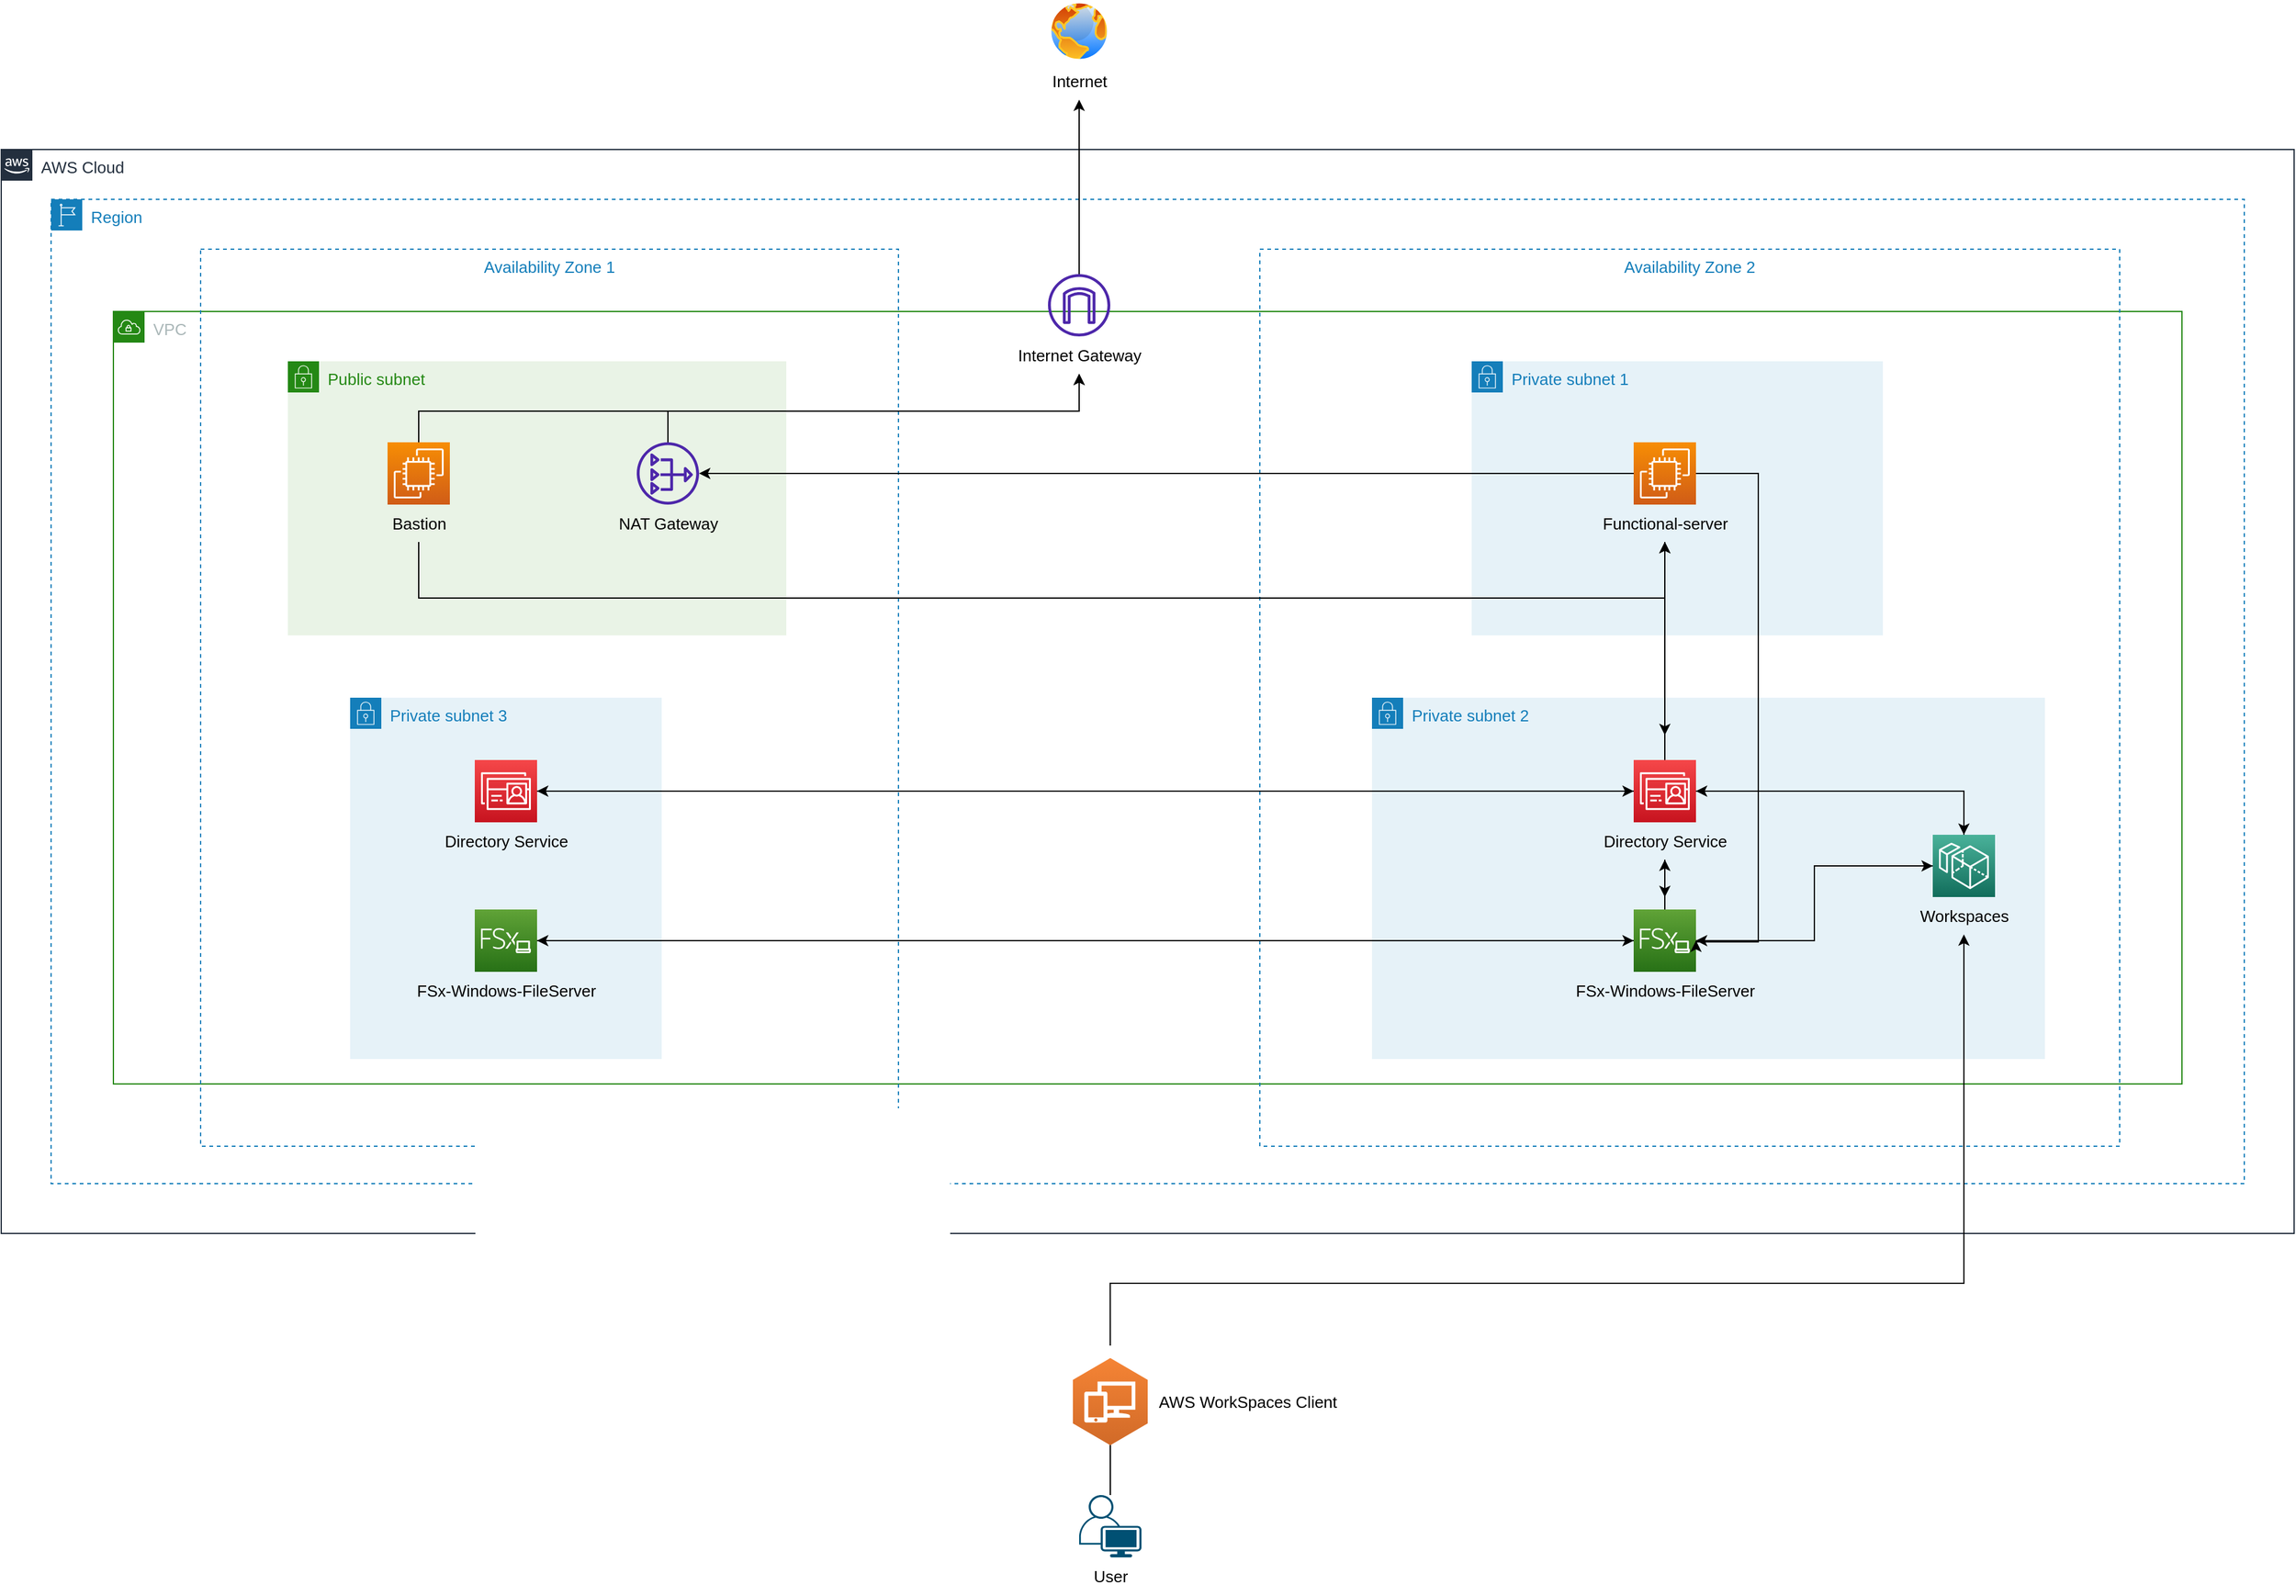 <mxfile version="20.2.4" type="device"><diagram id="jG1iG6BvW0u7Mxntp6c9" name="Page-1"><mxGraphModel dx="2746" dy="2105" grid="1" gridSize="10" guides="1" tooltips="1" connect="1" arrows="1" fold="1" page="1" pageScale="1" pageWidth="850" pageHeight="1100" math="0" shadow="0"><root><mxCell id="0"/><mxCell id="1" parent="0"/><mxCell id="PCB28APP8WFOiFfXfK2i-27" value="&lt;font style=&quot;font-size: 13px;&quot;&gt;VPC&lt;/font&gt;" style="points=[[0,0],[0.25,0],[0.5,0],[0.75,0],[1,0],[1,0.25],[1,0.5],[1,0.75],[1,1],[0.75,1],[0.5,1],[0.25,1],[0,1],[0,0.75],[0,0.5],[0,0.25]];outlineConnect=0;gradientColor=none;html=1;whiteSpace=wrap;fontSize=12;fontStyle=0;container=1;pointerEvents=0;collapsible=0;recursiveResize=0;shape=mxgraph.aws4.group;grIcon=mxgraph.aws4.group_vpc;strokeColor=#248814;fillColor=none;verticalAlign=top;align=left;spacingLeft=30;fontColor=#AAB7B8;dashed=0;" vertex="1" parent="1"><mxGeometry x="-350" y="100" width="1660" height="620" as="geometry"/></mxCell><mxCell id="PCB28APP8WFOiFfXfK2i-84" value="&lt;font style=&quot;font-size: 13px;&quot;&gt;Private subnet 3&lt;/font&gt;" style="points=[[0,0],[0.25,0],[0.5,0],[0.75,0],[1,0],[1,0.25],[1,0.5],[1,0.75],[1,1],[0.75,1],[0.5,1],[0.25,1],[0,1],[0,0.75],[0,0.5],[0,0.25]];outlineConnect=0;gradientColor=none;html=1;whiteSpace=wrap;fontSize=12;fontStyle=0;container=1;pointerEvents=0;collapsible=0;recursiveResize=0;shape=mxgraph.aws4.group;grIcon=mxgraph.aws4.group_security_group;grStroke=0;strokeColor=#147EBA;fillColor=#E6F2F8;verticalAlign=top;align=left;spacingLeft=30;fontColor=#147EBA;dashed=0;" vertex="1" parent="PCB28APP8WFOiFfXfK2i-27"><mxGeometry x="190" y="310" width="250" height="290" as="geometry"/></mxCell><mxCell id="PCB28APP8WFOiFfXfK2i-29" value="&lt;font style=&quot;font-size: 13px;&quot;&gt;Internet Gateway&lt;/font&gt;" style="text;html=1;align=center;verticalAlign=middle;resizable=0;points=[];autosize=1;strokeColor=none;fillColor=none;" vertex="1" parent="PCB28APP8WFOiFfXfK2i-27"><mxGeometry x="715" y="20" width="120" height="30" as="geometry"/></mxCell><mxCell id="PCB28APP8WFOiFfXfK2i-60" value="&lt;font style=&quot;font-size: 13px;&quot;&gt;Region&lt;/font&gt;" style="points=[[0,0],[0.25,0],[0.5,0],[0.75,0],[1,0],[1,0.25],[1,0.5],[1,0.75],[1,1],[0.75,1],[0.5,1],[0.25,1],[0,1],[0,0.75],[0,0.5],[0,0.25]];outlineConnect=0;gradientColor=none;html=1;whiteSpace=wrap;fontSize=12;fontStyle=0;container=1;pointerEvents=0;collapsible=0;recursiveResize=0;shape=mxgraph.aws4.group;grIcon=mxgraph.aws4.group_region;strokeColor=#147EBA;fillColor=none;verticalAlign=top;align=left;spacingLeft=30;fontColor=#147EBA;dashed=1;" vertex="1" parent="1"><mxGeometry x="-400" y="10" width="1760" height="790" as="geometry"/></mxCell><mxCell id="PCB28APP8WFOiFfXfK2i-61" value="&lt;font style=&quot;font-size: 13px;&quot;&gt;AWS Cloud&lt;/font&gt;" style="points=[[0,0],[0.25,0],[0.5,0],[0.75,0],[1,0],[1,0.25],[1,0.5],[1,0.75],[1,1],[0.75,1],[0.5,1],[0.25,1],[0,1],[0,0.75],[0,0.5],[0,0.25]];outlineConnect=0;gradientColor=none;html=1;whiteSpace=wrap;fontSize=12;fontStyle=0;container=1;pointerEvents=0;collapsible=0;recursiveResize=0;shape=mxgraph.aws4.group;grIcon=mxgraph.aws4.group_aws_cloud_alt;strokeColor=#232F3E;fillColor=none;verticalAlign=top;align=left;spacingLeft=30;fontColor=#232F3E;dashed=0;" vertex="1" parent="1"><mxGeometry x="-440" y="-30" width="1840" height="870" as="geometry"/></mxCell><mxCell id="PCB28APP8WFOiFfXfK2i-5" value="" style="sketch=0;points=[[0,0,0],[0.25,0,0],[0.5,0,0],[0.75,0,0],[1,0,0],[0,1,0],[0.25,1,0],[0.5,1,0],[0.75,1,0],[1,1,0],[0,0.25,0],[0,0.5,0],[0,0.75,0],[1,0.25,0],[1,0.5,0],[1,0.75,0]];outlineConnect=0;fontColor=#232F3E;gradientColor=#F54749;gradientDirection=north;fillColor=#C7131F;strokeColor=#ffffff;dashed=0;verticalLabelPosition=bottom;verticalAlign=top;align=center;html=1;fontSize=12;fontStyle=0;aspect=fixed;shape=mxgraph.aws4.resourceIcon;resIcon=mxgraph.aws4.directory_service;" vertex="1" parent="PCB28APP8WFOiFfXfK2i-61"><mxGeometry x="380" y="490" width="50" height="50" as="geometry"/></mxCell><mxCell id="PCB28APP8WFOiFfXfK2i-9" value="" style="sketch=0;points=[[0,0,0],[0.25,0,0],[0.5,0,0],[0.75,0,0],[1,0,0],[0,1,0],[0.25,1,0],[0.5,1,0],[0.75,1,0],[1,1,0],[0,0.25,0],[0,0.5,0],[0,0.75,0],[1,0.25,0],[1,0.5,0],[1,0.75,0]];outlineConnect=0;fontColor=#232F3E;gradientColor=#60A337;gradientDirection=north;fillColor=#277116;strokeColor=#ffffff;dashed=0;verticalLabelPosition=bottom;verticalAlign=top;align=center;html=1;fontSize=12;fontStyle=0;aspect=fixed;shape=mxgraph.aws4.resourceIcon;resIcon=mxgraph.aws4.fsx_for_windows_file_server;" vertex="1" parent="PCB28APP8WFOiFfXfK2i-61"><mxGeometry x="380" y="610" width="50" height="50" as="geometry"/></mxCell><mxCell id="PCB28APP8WFOiFfXfK2i-85" value="&lt;font style=&quot;font-size: 13px;&quot;&gt;Directory Service&lt;/font&gt;" style="text;html=1;align=center;verticalAlign=middle;resizable=0;points=[];autosize=1;strokeColor=none;fillColor=none;" vertex="1" parent="PCB28APP8WFOiFfXfK2i-61"><mxGeometry x="345" y="540" width="120" height="30" as="geometry"/></mxCell><mxCell id="PCB28APP8WFOiFfXfK2i-18" value="&lt;font style=&quot;font-size: 13px;&quot;&gt;FSx-Windows-FileServer&lt;/font&gt;" style="text;html=1;align=center;verticalAlign=middle;resizable=0;points=[];autosize=1;strokeColor=none;fillColor=none;" vertex="1" parent="PCB28APP8WFOiFfXfK2i-61"><mxGeometry x="320" y="660" width="170" height="30" as="geometry"/></mxCell><mxCell id="PCB28APP8WFOiFfXfK2i-24" value="Availability Zone 1" style="fillColor=none;strokeColor=#147EBA;dashed=1;verticalAlign=top;fontStyle=0;fontColor=#147EBA;fontSize=13;" vertex="1" parent="PCB28APP8WFOiFfXfK2i-61"><mxGeometry x="160" y="80" width="560" height="720" as="geometry"/></mxCell><mxCell id="PCB28APP8WFOiFfXfK2i-75" value="AWS WorkSpaces Client" style="text;html=1;align=center;verticalAlign=middle;resizable=0;points=[];autosize=1;strokeColor=none;fillColor=none;fontSize=13;" vertex="1" parent="1"><mxGeometry x="475" y="960" width="170" height="30" as="geometry"/></mxCell><mxCell id="PCB28APP8WFOiFfXfK2i-25" value="Availability Zone 2" style="fillColor=none;strokeColor=#147EBA;dashed=1;verticalAlign=top;fontStyle=0;fontColor=#147EBA;fontSize=13;" vertex="1" parent="1"><mxGeometry x="570" y="50" width="690" height="720" as="geometry"/></mxCell><mxCell id="PCB28APP8WFOiFfXfK2i-22" value="&lt;font style=&quot;font-size: 13px;&quot;&gt;Private subnet 2&lt;/font&gt;" style="points=[[0,0],[0.25,0],[0.5,0],[0.75,0],[1,0],[1,0.25],[1,0.5],[1,0.75],[1,1],[0.75,1],[0.5,1],[0.25,1],[0,1],[0,0.75],[0,0.5],[0,0.25]];outlineConnect=0;gradientColor=none;html=1;whiteSpace=wrap;fontSize=12;fontStyle=0;container=1;pointerEvents=0;collapsible=0;recursiveResize=0;shape=mxgraph.aws4.group;grIcon=mxgraph.aws4.group_security_group;grStroke=0;strokeColor=#147EBA;fillColor=#E6F2F8;verticalAlign=top;align=left;spacingLeft=30;fontColor=#147EBA;dashed=0;" vertex="1" parent="1"><mxGeometry x="660" y="410" width="540" height="290" as="geometry"/></mxCell><mxCell id="PCB28APP8WFOiFfXfK2i-10" value="" style="sketch=0;points=[[0,0,0],[0.25,0,0],[0.5,0,0],[0.75,0,0],[1,0,0],[0,1,0],[0.25,1,0],[0.5,1,0],[0.75,1,0],[1,1,0],[0,0.25,0],[0,0.5,0],[0,0.75,0],[1,0.25,0],[1,0.5,0],[1,0.75,0]];outlineConnect=0;fontColor=#232F3E;gradientColor=#60A337;gradientDirection=north;fillColor=#277116;strokeColor=#ffffff;dashed=0;verticalLabelPosition=bottom;verticalAlign=top;align=center;html=1;fontSize=12;fontStyle=0;aspect=fixed;shape=mxgraph.aws4.resourceIcon;resIcon=mxgraph.aws4.fsx_for_windows_file_server;" vertex="1" parent="PCB28APP8WFOiFfXfK2i-22"><mxGeometry x="210" y="170" width="50" height="50" as="geometry"/></mxCell><mxCell id="PCB28APP8WFOiFfXfK2i-7" value="" style="sketch=0;points=[[0,0,0],[0.25,0,0],[0.5,0,0],[0.75,0,0],[1,0,0],[0,1,0],[0.25,1,0],[0.5,1,0],[0.75,1,0],[1,1,0],[0,0.25,0],[0,0.5,0],[0,0.75,0],[1,0.25,0],[1,0.5,0],[1,0.75,0]];outlineConnect=0;fontColor=#232F3E;gradientColor=#F54749;gradientDirection=north;fillColor=#C7131F;strokeColor=#ffffff;dashed=0;verticalLabelPosition=bottom;verticalAlign=top;align=center;html=1;fontSize=12;fontStyle=0;aspect=fixed;shape=mxgraph.aws4.resourceIcon;resIcon=mxgraph.aws4.directory_service;" vertex="1" parent="PCB28APP8WFOiFfXfK2i-22"><mxGeometry x="210" y="50" width="50" height="50" as="geometry"/></mxCell><mxCell id="PCB28APP8WFOiFfXfK2i-21" value="&lt;font style=&quot;font-size: 13px;&quot;&gt;Private subnet 1&lt;/font&gt;" style="points=[[0,0],[0.25,0],[0.5,0],[0.75,0],[1,0],[1,0.25],[1,0.5],[1,0.75],[1,1],[0.75,1],[0.5,1],[0.25,1],[0,1],[0,0.75],[0,0.5],[0,0.25]];outlineConnect=0;gradientColor=none;html=1;whiteSpace=wrap;fontSize=12;fontStyle=0;container=0;pointerEvents=0;collapsible=0;recursiveResize=0;shape=mxgraph.aws4.group;grIcon=mxgraph.aws4.group_security_group;grStroke=0;strokeColor=#147EBA;fillColor=#E6F2F8;verticalAlign=top;align=left;spacingLeft=30;fontColor=#147EBA;dashed=0;" vertex="1" parent="1"><mxGeometry x="740" y="140" width="330" height="220" as="geometry"/></mxCell><mxCell id="PCB28APP8WFOiFfXfK2i-20" value="&lt;font style=&quot;font-size: 13px;&quot;&gt;Public subnet&lt;/font&gt;" style="points=[[0,0],[0.25,0],[0.5,0],[0.75,0],[1,0],[1,0.25],[1,0.5],[1,0.75],[1,1],[0.75,1],[0.5,1],[0.25,1],[0,1],[0,0.75],[0,0.5],[0,0.25]];outlineConnect=0;gradientColor=none;html=1;whiteSpace=wrap;fontSize=12;fontStyle=0;container=1;pointerEvents=0;collapsible=0;recursiveResize=0;shape=mxgraph.aws4.group;grIcon=mxgraph.aws4.group_security_group;grStroke=0;strokeColor=#248814;fillColor=#E9F3E6;verticalAlign=top;align=left;spacingLeft=30;fontColor=#248814;dashed=0;" vertex="1" parent="1"><mxGeometry x="-210" y="140" width="400" height="220" as="geometry"/></mxCell><mxCell id="PCB28APP8WFOiFfXfK2i-30" style="edgeStyle=orthogonalEdgeStyle;rounded=0;orthogonalLoop=1;jettySize=auto;html=1;fontSize=13;" edge="1" parent="1" source="PCB28APP8WFOiFfXfK2i-1" target="PCB28APP8WFOiFfXfK2i-29"><mxGeometry relative="1" as="geometry"><Array as="points"><mxPoint x="-105" y="180"/><mxPoint x="425" y="180"/></Array></mxGeometry></mxCell><mxCell id="PCB28APP8WFOiFfXfK2i-1" value="" style="sketch=0;points=[[0,0,0],[0.25,0,0],[0.5,0,0],[0.75,0,0],[1,0,0],[0,1,0],[0.25,1,0],[0.5,1,0],[0.75,1,0],[1,1,0],[0,0.25,0],[0,0.5,0],[0,0.75,0],[1,0.25,0],[1,0.5,0],[1,0.75,0]];outlineConnect=0;fontColor=#232F3E;gradientColor=#F78E04;gradientDirection=north;fillColor=#D05C17;strokeColor=#ffffff;dashed=0;verticalLabelPosition=bottom;verticalAlign=top;align=center;html=1;fontSize=12;fontStyle=0;aspect=fixed;shape=mxgraph.aws4.resourceIcon;resIcon=mxgraph.aws4.ec2;" vertex="1" parent="1"><mxGeometry x="-130" y="205" width="50" height="50" as="geometry"/></mxCell><mxCell id="PCB28APP8WFOiFfXfK2i-26" style="edgeStyle=orthogonalEdgeStyle;rounded=0;orthogonalLoop=1;jettySize=auto;html=1;fontSize=13;" edge="1" parent="1" source="PCB28APP8WFOiFfXfK2i-2" target="PCB28APP8WFOiFfXfK2i-13"><mxGeometry relative="1" as="geometry"/></mxCell><mxCell id="PCB28APP8WFOiFfXfK2i-76" style="edgeStyle=orthogonalEdgeStyle;rounded=0;orthogonalLoop=1;jettySize=auto;html=1;fontSize=13;" edge="1" parent="1" source="PCB28APP8WFOiFfXfK2i-3" target="PCB28APP8WFOiFfXfK2i-4"><mxGeometry relative="1" as="geometry"><Array as="points"><mxPoint x="-105" y="330"/><mxPoint x="895" y="330"/></Array></mxGeometry></mxCell><mxCell id="PCB28APP8WFOiFfXfK2i-3" value="&lt;font style=&quot;font-size: 13px;&quot;&gt;Bastion&lt;/font&gt;" style="text;html=1;align=center;verticalAlign=middle;resizable=0;points=[];autosize=1;strokeColor=none;fillColor=none;" vertex="1" parent="1"><mxGeometry x="-140" y="255" width="70" height="30" as="geometry"/></mxCell><mxCell id="PCB28APP8WFOiFfXfK2i-32" style="edgeStyle=orthogonalEdgeStyle;rounded=0;orthogonalLoop=1;jettySize=auto;html=1;fontSize=13;" edge="1" parent="1" source="PCB28APP8WFOiFfXfK2i-5" target="PCB28APP8WFOiFfXfK2i-7"><mxGeometry relative="1" as="geometry"/></mxCell><mxCell id="PCB28APP8WFOiFfXfK2i-33" style="edgeStyle=orthogonalEdgeStyle;rounded=0;orthogonalLoop=1;jettySize=auto;html=1;fontSize=13;" edge="1" parent="1" source="PCB28APP8WFOiFfXfK2i-7" target="PCB28APP8WFOiFfXfK2i-5"><mxGeometry relative="1" as="geometry"><Array as="points"><mxPoint x="540" y="485"/><mxPoint x="540" y="485"/></Array></mxGeometry></mxCell><mxCell id="PCB28APP8WFOiFfXfK2i-34" style="edgeStyle=orthogonalEdgeStyle;rounded=0;orthogonalLoop=1;jettySize=auto;html=1;fontSize=13;" edge="1" parent="1" source="PCB28APP8WFOiFfXfK2i-7" target="PCB28APP8WFOiFfXfK2i-4"><mxGeometry relative="1" as="geometry"/></mxCell><mxCell id="PCB28APP8WFOiFfXfK2i-38" style="edgeStyle=orthogonalEdgeStyle;rounded=0;orthogonalLoop=1;jettySize=auto;html=1;fontSize=13;" edge="1" parent="1" source="PCB28APP8WFOiFfXfK2i-7" target="PCB28APP8WFOiFfXfK2i-16"><mxGeometry relative="1" as="geometry"/></mxCell><mxCell id="PCB28APP8WFOiFfXfK2i-58" style="edgeStyle=orthogonalEdgeStyle;rounded=0;orthogonalLoop=1;jettySize=auto;html=1;fontSize=13;" edge="1" parent="1" source="PCB28APP8WFOiFfXfK2i-8"><mxGeometry relative="1" as="geometry"><mxPoint x="895" y="570" as="targetPoint"/></mxGeometry></mxCell><mxCell id="PCB28APP8WFOiFfXfK2i-8" value="&lt;font style=&quot;font-size: 13px;&quot;&gt;Directory Service&lt;/font&gt;" style="text;html=1;align=center;verticalAlign=middle;resizable=0;points=[];autosize=1;strokeColor=none;fillColor=none;" vertex="1" parent="1"><mxGeometry x="835" y="510" width="120" height="30" as="geometry"/></mxCell><mxCell id="PCB28APP8WFOiFfXfK2i-57" style="edgeStyle=orthogonalEdgeStyle;rounded=0;orthogonalLoop=1;jettySize=auto;html=1;fontSize=13;" edge="1" parent="1" source="PCB28APP8WFOiFfXfK2i-10" target="PCB28APP8WFOiFfXfK2i-8"><mxGeometry relative="1" as="geometry"/></mxCell><mxCell id="PCB28APP8WFOiFfXfK2i-88" style="edgeStyle=orthogonalEdgeStyle;rounded=0;orthogonalLoop=1;jettySize=auto;html=1;fontSize=13;" edge="1" parent="1" source="PCB28APP8WFOiFfXfK2i-10" target="PCB28APP8WFOiFfXfK2i-9"><mxGeometry relative="1" as="geometry"/></mxCell><mxCell id="PCB28APP8WFOiFfXfK2i-12" value="&lt;font style=&quot;font-size: 13px;&quot;&gt;FSx-Windows-FileServer&lt;/font&gt;" style="text;html=1;align=center;verticalAlign=middle;resizable=0;points=[];autosize=1;strokeColor=none;fillColor=none;" vertex="1" parent="1"><mxGeometry x="810" y="630" width="170" height="30" as="geometry"/></mxCell><mxCell id="PCB28APP8WFOiFfXfK2i-31" style="edgeStyle=orthogonalEdgeStyle;rounded=0;orthogonalLoop=1;jettySize=auto;html=1;fontSize=13;" edge="1" parent="1" source="PCB28APP8WFOiFfXfK2i-13" target="PCB28APP8WFOiFfXfK2i-29"><mxGeometry relative="1" as="geometry"><Array as="points"><mxPoint x="95" y="180"/><mxPoint x="425" y="180"/></Array></mxGeometry></mxCell><mxCell id="PCB28APP8WFOiFfXfK2i-13" value="" style="sketch=0;outlineConnect=0;fontColor=#232F3E;gradientColor=none;fillColor=#4D27AA;strokeColor=none;dashed=0;verticalLabelPosition=bottom;verticalAlign=top;align=center;html=1;fontSize=12;fontStyle=0;aspect=fixed;pointerEvents=1;shape=mxgraph.aws4.nat_gateway;" vertex="1" parent="1"><mxGeometry x="70" y="205" width="50" height="50" as="geometry"/></mxCell><mxCell id="PCB28APP8WFOiFfXfK2i-14" value="&lt;font style=&quot;font-size: 13px;&quot;&gt;NAT Gateway&lt;/font&gt;" style="text;html=1;align=center;verticalAlign=middle;resizable=0;points=[];autosize=1;strokeColor=none;fillColor=none;" vertex="1" parent="1"><mxGeometry x="45" y="255" width="100" height="30" as="geometry"/></mxCell><mxCell id="PCB28APP8WFOiFfXfK2i-39" style="edgeStyle=orthogonalEdgeStyle;rounded=0;orthogonalLoop=1;jettySize=auto;html=1;entryX=1;entryY=0.5;entryDx=0;entryDy=0;entryPerimeter=0;fontSize=13;" edge="1" parent="1" source="PCB28APP8WFOiFfXfK2i-16" target="PCB28APP8WFOiFfXfK2i-7"><mxGeometry relative="1" as="geometry"><Array as="points"><mxPoint x="1135" y="485"/></Array></mxGeometry></mxCell><mxCell id="PCB28APP8WFOiFfXfK2i-91" style="edgeStyle=orthogonalEdgeStyle;rounded=0;orthogonalLoop=1;jettySize=auto;html=1;entryX=1;entryY=0.5;entryDx=0;entryDy=0;entryPerimeter=0;fontSize=13;" edge="1" parent="1" source="PCB28APP8WFOiFfXfK2i-16" target="PCB28APP8WFOiFfXfK2i-10"><mxGeometry relative="1" as="geometry"/></mxCell><mxCell id="PCB28APP8WFOiFfXfK2i-16" value="" style="sketch=0;points=[[0,0,0],[0.25,0,0],[0.5,0,0],[0.75,0,0],[1,0,0],[0,1,0],[0.25,1,0],[0.5,1,0],[0.75,1,0],[1,1,0],[0,0.25,0],[0,0.5,0],[0,0.75,0],[1,0.25,0],[1,0.5,0],[1,0.75,0]];outlineConnect=0;fontColor=#232F3E;gradientColor=#4AB29A;gradientDirection=north;fillColor=#116D5B;strokeColor=#ffffff;dashed=0;verticalLabelPosition=bottom;verticalAlign=top;align=center;html=1;fontSize=12;fontStyle=0;aspect=fixed;shape=mxgraph.aws4.resourceIcon;resIcon=mxgraph.aws4.workspaces;" vertex="1" parent="1"><mxGeometry x="1110" y="520" width="50" height="50" as="geometry"/></mxCell><mxCell id="PCB28APP8WFOiFfXfK2i-17" value="&lt;span style=&quot;font-size: 13px;&quot;&gt;Workspaces&lt;/span&gt;" style="text;html=1;align=center;verticalAlign=middle;resizable=0;points=[];autosize=1;strokeColor=none;fillColor=none;" vertex="1" parent="1"><mxGeometry x="1090" y="570" width="90" height="30" as="geometry"/></mxCell><mxCell id="PCB28APP8WFOiFfXfK2i-64" style="edgeStyle=orthogonalEdgeStyle;rounded=0;orthogonalLoop=1;jettySize=auto;html=1;fontSize=13;" edge="1" parent="1" source="PCB28APP8WFOiFfXfK2i-28" target="PCB28APP8WFOiFfXfK2i-63"><mxGeometry relative="1" as="geometry"/></mxCell><mxCell id="PCB28APP8WFOiFfXfK2i-28" value="" style="sketch=0;outlineConnect=0;fontColor=#232F3E;gradientColor=none;fillColor=#4D27AA;strokeColor=none;dashed=0;verticalLabelPosition=bottom;verticalAlign=top;align=center;html=1;fontSize=12;fontStyle=0;aspect=fixed;pointerEvents=1;shape=mxgraph.aws4.internet_gateway;" vertex="1" parent="1"><mxGeometry x="400" y="70" width="50" height="50" as="geometry"/></mxCell><mxCell id="PCB28APP8WFOiFfXfK2i-35" style="edgeStyle=orthogonalEdgeStyle;rounded=0;orthogonalLoop=1;jettySize=auto;html=1;fontSize=13;" edge="1" parent="1" source="PCB28APP8WFOiFfXfK2i-4"><mxGeometry relative="1" as="geometry"><mxPoint x="895" y="440" as="targetPoint"/></mxGeometry></mxCell><mxCell id="PCB28APP8WFOiFfXfK2i-59" style="edgeStyle=orthogonalEdgeStyle;rounded=0;orthogonalLoop=1;jettySize=auto;html=1;entryX=1;entryY=0.5;entryDx=0;entryDy=0;entryPerimeter=0;fontSize=13;" edge="1" parent="1" source="PCB28APP8WFOiFfXfK2i-2" target="PCB28APP8WFOiFfXfK2i-10"><mxGeometry relative="1" as="geometry"><Array as="points"><mxPoint x="970" y="230"/><mxPoint x="970" y="606"/></Array></mxGeometry></mxCell><mxCell id="PCB28APP8WFOiFfXfK2i-62" value="" style="aspect=fixed;perimeter=ellipsePerimeter;html=1;align=center;shadow=0;dashed=0;spacingTop=3;image;image=img/lib/active_directory/internet_globe.svg;fontSize=13;" vertex="1" parent="1"><mxGeometry x="400" y="-150" width="50" height="50" as="geometry"/></mxCell><mxCell id="PCB28APP8WFOiFfXfK2i-63" value="&lt;font style=&quot;font-size: 13px;&quot;&gt;Internet&lt;/font&gt;" style="text;html=1;align=center;verticalAlign=middle;resizable=0;points=[];autosize=1;strokeColor=none;fillColor=none;" vertex="1" parent="1"><mxGeometry x="390" y="-100" width="70" height="30" as="geometry"/></mxCell><mxCell id="PCB28APP8WFOiFfXfK2i-68" style="edgeStyle=orthogonalEdgeStyle;rounded=0;orthogonalLoop=1;jettySize=auto;html=1;fontSize=13;startArrow=none;" edge="1" parent="1" target="PCB28APP8WFOiFfXfK2i-17"><mxGeometry relative="1" as="geometry"><mxPoint x="449.941" y="930" as="sourcePoint"/><Array as="points"><mxPoint x="450" y="880"/><mxPoint x="1135" y="880"/></Array></mxGeometry></mxCell><mxCell id="PCB28APP8WFOiFfXfK2i-65" value="" style="points=[[0.35,0,0],[0.98,0.51,0],[1,0.71,0],[0.67,1,0],[0,0.795,0],[0,0.65,0]];verticalLabelPosition=bottom;sketch=0;html=1;verticalAlign=top;aspect=fixed;align=center;pointerEvents=1;shape=mxgraph.cisco19.user;fillColor=#005073;strokeColor=none;fontSize=13;" vertex="1" parent="1"><mxGeometry x="425" y="1050" width="50" height="50" as="geometry"/></mxCell><mxCell id="PCB28APP8WFOiFfXfK2i-69" value="User" style="text;html=1;align=center;verticalAlign=middle;resizable=0;points=[];autosize=1;strokeColor=none;fillColor=none;fontSize=13;" vertex="1" parent="1"><mxGeometry x="425" y="1100" width="50" height="30" as="geometry"/></mxCell><mxCell id="PCB28APP8WFOiFfXfK2i-71" value="" style="edgeStyle=orthogonalEdgeStyle;rounded=0;orthogonalLoop=1;jettySize=auto;html=1;fontSize=13;endArrow=none;startArrow=none;" edge="1" parent="1" source="PCB28APP8WFOiFfXfK2i-72"><mxGeometry relative="1" as="geometry"><mxPoint x="449.941" y="1000" as="sourcePoint"/><mxPoint x="449.941" y="980" as="targetPoint"/><Array as="points"/></mxGeometry></mxCell><mxCell id="PCB28APP8WFOiFfXfK2i-72" value="" style="outlineConnect=0;dashed=0;verticalLabelPosition=bottom;verticalAlign=top;align=center;html=1;shape=mxgraph.aws3.workspaces;fillColor=#D16A28;gradientColor=#F58435;gradientDirection=north;fontSize=13;" vertex="1" parent="1"><mxGeometry x="420" y="940" width="60" height="70" as="geometry"/></mxCell><mxCell id="PCB28APP8WFOiFfXfK2i-73" value="" style="edgeStyle=orthogonalEdgeStyle;rounded=0;orthogonalLoop=1;jettySize=auto;html=1;fontSize=13;endArrow=none;" edge="1" parent="1" source="PCB28APP8WFOiFfXfK2i-65" target="PCB28APP8WFOiFfXfK2i-72"><mxGeometry relative="1" as="geometry"><mxPoint x="449.941" y="1120" as="sourcePoint"/><mxPoint x="449.941" y="980" as="targetPoint"/><Array as="points"/></mxGeometry></mxCell><mxCell id="PCB28APP8WFOiFfXfK2i-2" value="" style="sketch=0;points=[[0,0,0],[0.25,0,0],[0.5,0,0],[0.75,0,0],[1,0,0],[0,1,0],[0.25,1,0],[0.5,1,0],[0.75,1,0],[1,1,0],[0,0.25,0],[0,0.5,0],[0,0.75,0],[1,0.25,0],[1,0.5,0],[1,0.75,0]];outlineConnect=0;fontColor=#232F3E;gradientColor=#F78E04;gradientDirection=north;fillColor=#D05C17;strokeColor=#ffffff;dashed=0;verticalLabelPosition=bottom;verticalAlign=top;align=center;html=1;fontSize=12;fontStyle=0;aspect=fixed;shape=mxgraph.aws4.resourceIcon;resIcon=mxgraph.aws4.ec2;" vertex="1" parent="1"><mxGeometry x="870" y="205" width="50" height="50" as="geometry"/></mxCell><mxCell id="PCB28APP8WFOiFfXfK2i-4" value="&lt;font style=&quot;font-size: 13px;&quot;&gt;Functional-server&lt;/font&gt;" style="text;html=1;align=center;verticalAlign=middle;resizable=0;points=[];autosize=1;strokeColor=none;fillColor=none;" vertex="1" parent="1"><mxGeometry x="835" y="255" width="120" height="30" as="geometry"/></mxCell><mxCell id="PCB28APP8WFOiFfXfK2i-90" style="edgeStyle=orthogonalEdgeStyle;rounded=0;orthogonalLoop=1;jettySize=auto;html=1;fontSize=13;" edge="1" parent="1" source="PCB28APP8WFOiFfXfK2i-9" target="PCB28APP8WFOiFfXfK2i-10"><mxGeometry relative="1" as="geometry"/></mxCell><mxCell id="PCB28APP8WFOiFfXfK2i-92" style="edgeStyle=orthogonalEdgeStyle;rounded=0;orthogonalLoop=1;jettySize=auto;html=1;entryX=0;entryY=0.5;entryDx=0;entryDy=0;entryPerimeter=0;fontSize=13;" edge="1" parent="1" source="PCB28APP8WFOiFfXfK2i-10" target="PCB28APP8WFOiFfXfK2i-16"><mxGeometry relative="1" as="geometry"/></mxCell></root></mxGraphModel></diagram></mxfile>